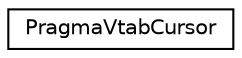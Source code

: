 digraph "Graphical Class Hierarchy"
{
 // LATEX_PDF_SIZE
  edge [fontname="Helvetica",fontsize="10",labelfontname="Helvetica",labelfontsize="10"];
  node [fontname="Helvetica",fontsize="10",shape=record];
  rankdir="LR";
  Node0 [label="PragmaVtabCursor",height=0.2,width=0.4,color="black", fillcolor="white", style="filled",URL="$db/d1b/sqlite3_8c.html#de/df2/structPragmaVtabCursor",tooltip=" "];
}

